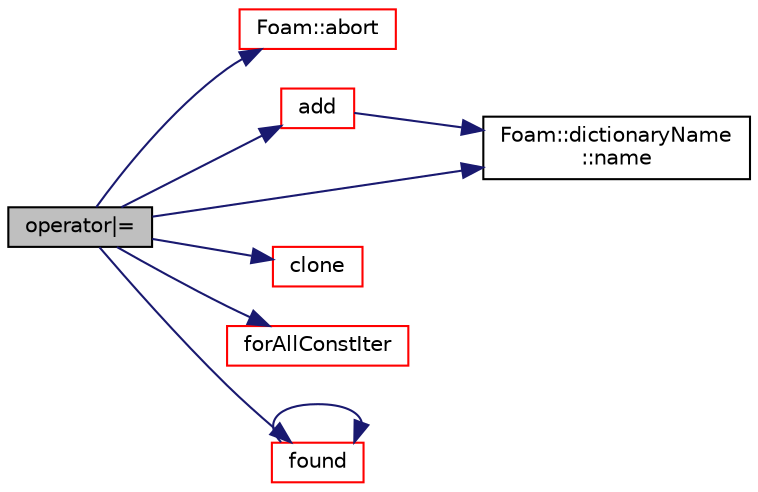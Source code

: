 digraph "operator|="
{
  bgcolor="transparent";
  edge [fontname="Helvetica",fontsize="10",labelfontname="Helvetica",labelfontsize="10"];
  node [fontname="Helvetica",fontsize="10",shape=record];
  rankdir="LR";
  Node38222 [label="operator\|=",height=0.2,width=0.4,color="black", fillcolor="grey75", style="filled", fontcolor="black"];
  Node38222 -> Node38223 [color="midnightblue",fontsize="10",style="solid",fontname="Helvetica"];
  Node38223 [label="Foam::abort",height=0.2,width=0.4,color="red",URL="$a21851.html#a447107a607d03e417307c203fa5fb44b"];
  Node38222 -> Node38225 [color="midnightblue",fontsize="10",style="solid",fontname="Helvetica"];
  Node38225 [label="add",height=0.2,width=0.4,color="red",URL="$a27129.html#ac2ddcab42322c8d8af5e5830ab4d431b",tooltip="Add a new entry. "];
  Node38225 -> Node38238 [color="midnightblue",fontsize="10",style="solid",fontname="Helvetica"];
  Node38238 [label="Foam::dictionaryName\l::name",height=0.2,width=0.4,color="black",URL="$a27125.html#aba53f1f9c8fadfa65f4099af10df348c",tooltip="Return the dictionary name. "];
  Node38222 -> Node38268 [color="midnightblue",fontsize="10",style="solid",fontname="Helvetica"];
  Node38268 [label="clone",height=0.2,width=0.4,color="red",URL="$a27129.html#a4f75fe381aca6b73c3f38868a882a3a4",tooltip="Construct and return clone. "];
  Node38222 -> Node38270 [color="midnightblue",fontsize="10",style="solid",fontname="Helvetica"];
  Node38270 [label="forAllConstIter",height=0.2,width=0.4,color="red",URL="$a39311.html#ae21e2836509b0fa7f7cedf6493b11b09"];
  Node38222 -> Node38279 [color="midnightblue",fontsize="10",style="solid",fontname="Helvetica"];
  Node38279 [label="found",height=0.2,width=0.4,color="red",URL="$a27129.html#adcd3d5d43253006ef145e56b43025d28",tooltip="Search dictionary for given keyword. "];
  Node38279 -> Node38279 [color="midnightblue",fontsize="10",style="solid",fontname="Helvetica"];
  Node38222 -> Node38238 [color="midnightblue",fontsize="10",style="solid",fontname="Helvetica"];
}
